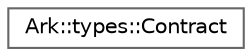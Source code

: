 digraph "Graphical Class Hierarchy"
{
 // INTERACTIVE_SVG=YES
 // LATEX_PDF_SIZE
  bgcolor="transparent";
  edge [fontname=Helvetica,fontsize=10,labelfontname=Helvetica,labelfontsize=10];
  node [fontname=Helvetica,fontsize=10,shape=box,height=0.2,width=0.4];
  rankdir="LR";
  Node0 [id="Node000000",label="Ark::types::Contract",height=0.2,width=0.4,color="grey40", fillcolor="white", style="filled",URL="$d3/dfb/structArk_1_1types_1_1Contract.html",tooltip="A contract is a list of typed arguments that a function can follow."];
}
